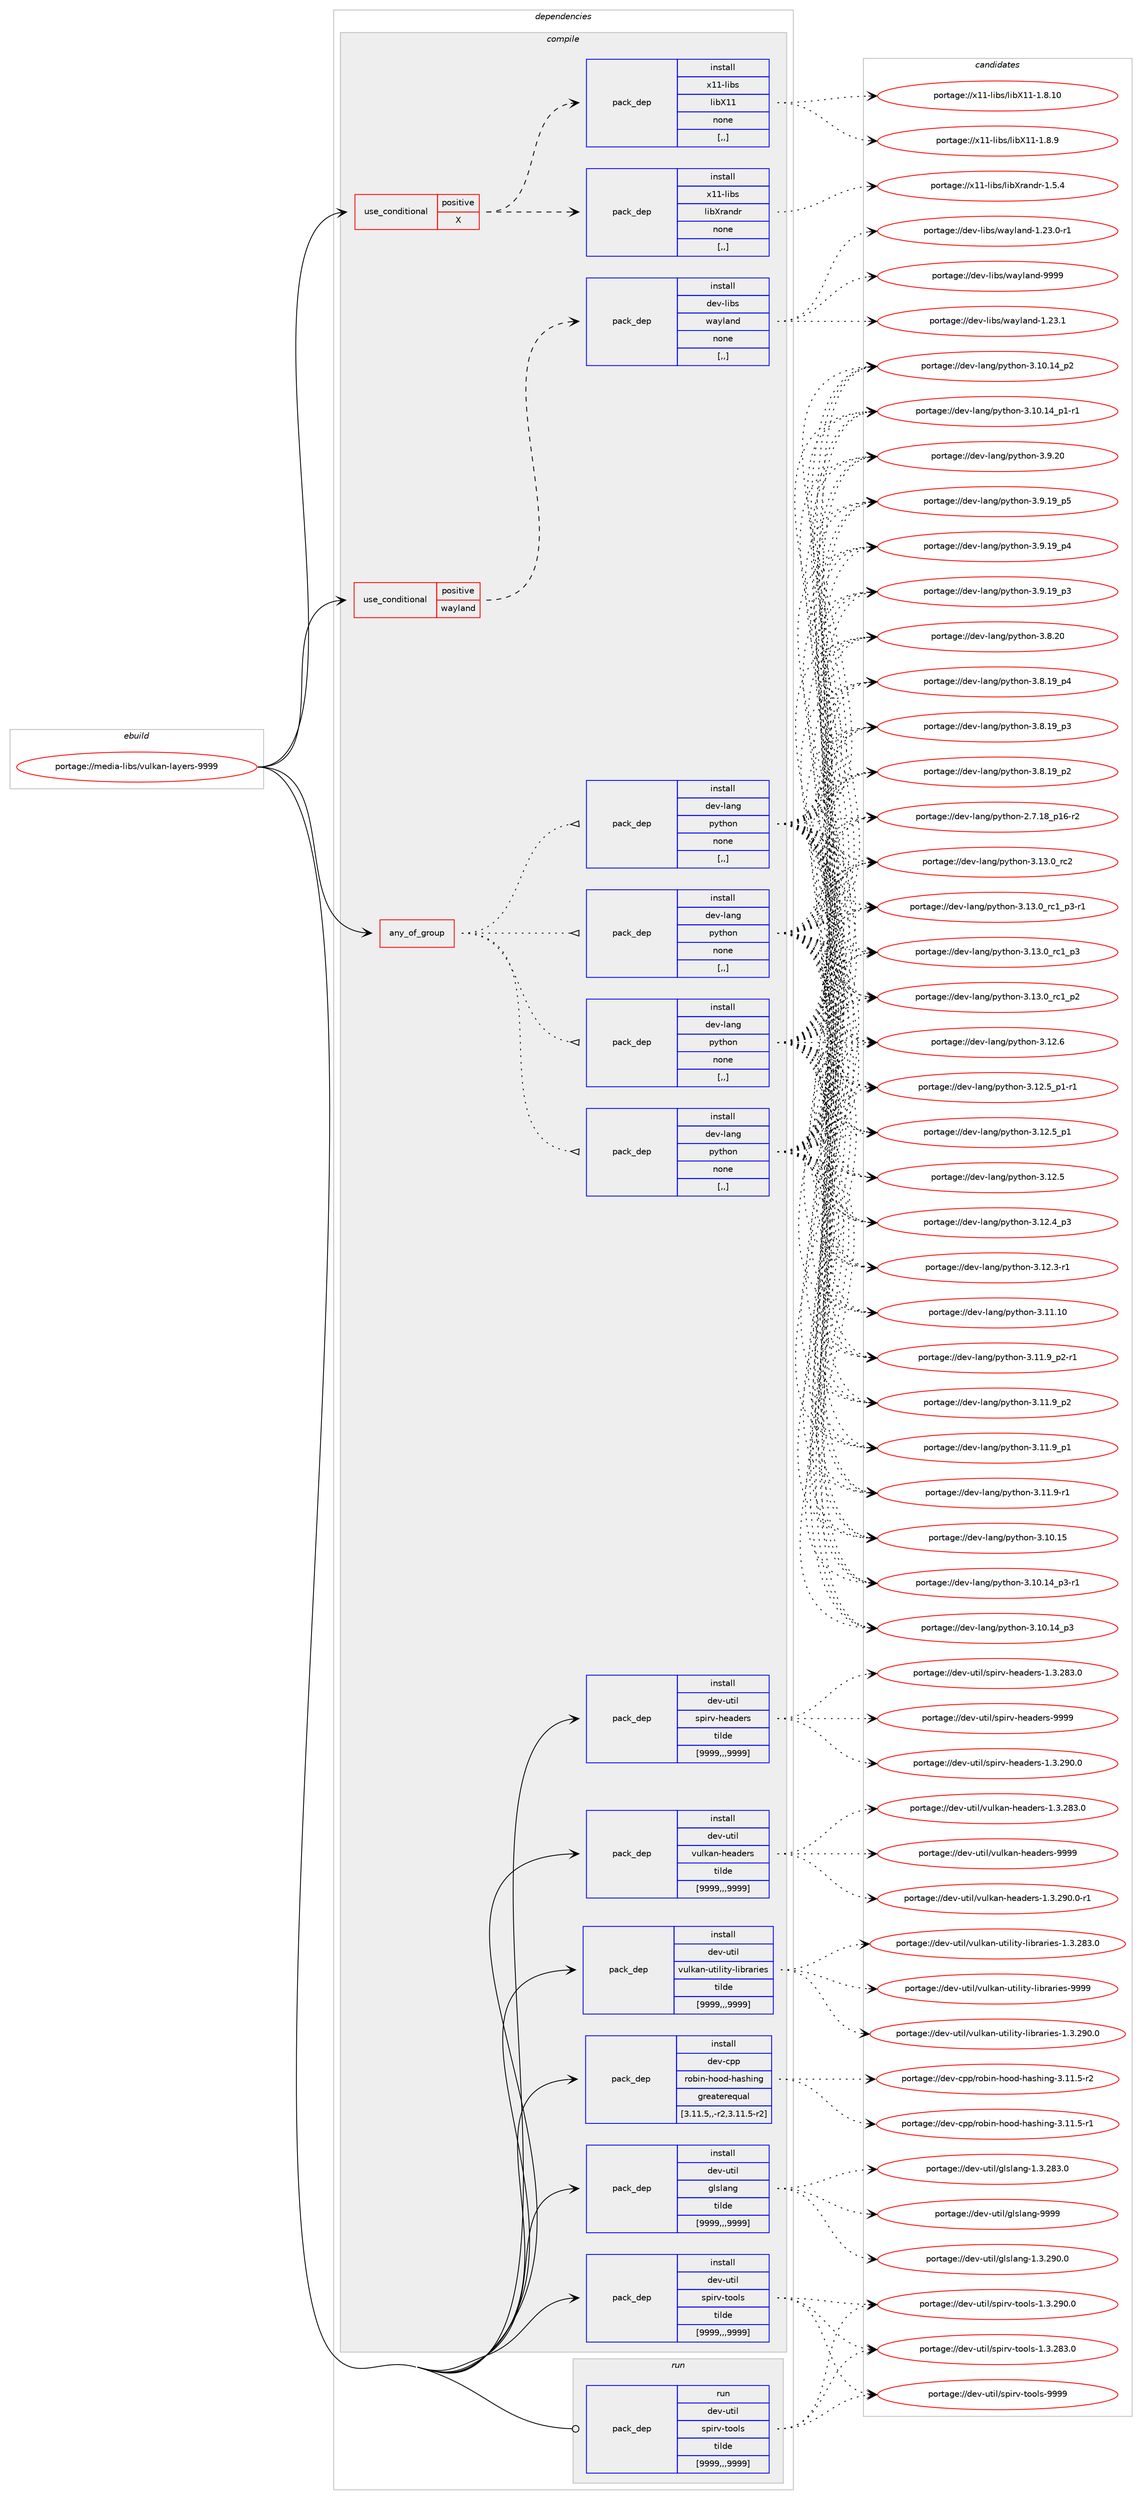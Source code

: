 digraph prolog {

# *************
# Graph options
# *************

newrank=true;
concentrate=true;
compound=true;
graph [rankdir=LR,fontname=Helvetica,fontsize=10,ranksep=1.5];#, ranksep=2.5, nodesep=0.2];
edge  [arrowhead=vee];
node  [fontname=Helvetica,fontsize=10];

# **********
# The ebuild
# **********

subgraph cluster_leftcol {
color=gray;
label=<<i>ebuild</i>>;
id [label="portage://media-libs/vulkan-layers-9999", color=red, width=4, href="../media-libs/vulkan-layers-9999.svg"];
}

# ****************
# The dependencies
# ****************

subgraph cluster_midcol {
color=gray;
label=<<i>dependencies</i>>;
subgraph cluster_compile {
fillcolor="#eeeeee";
style=filled;
label=<<i>compile</i>>;
subgraph any5756 {
dependency817124 [label=<<TABLE BORDER="0" CELLBORDER="1" CELLSPACING="0" CELLPADDING="4"><TR><TD CELLPADDING="10">any_of_group</TD></TR></TABLE>>, shape=none, color=red];subgraph pack599444 {
dependency817125 [label=<<TABLE BORDER="0" CELLBORDER="1" CELLSPACING="0" CELLPADDING="4" WIDTH="220"><TR><TD ROWSPAN="6" CELLPADDING="30">pack_dep</TD></TR><TR><TD WIDTH="110">install</TD></TR><TR><TD>dev-lang</TD></TR><TR><TD>python</TD></TR><TR><TD>none</TD></TR><TR><TD>[,,]</TD></TR></TABLE>>, shape=none, color=blue];
}
dependency817124:e -> dependency817125:w [weight=20,style="dotted",arrowhead="oinv"];
subgraph pack599445 {
dependency817126 [label=<<TABLE BORDER="0" CELLBORDER="1" CELLSPACING="0" CELLPADDING="4" WIDTH="220"><TR><TD ROWSPAN="6" CELLPADDING="30">pack_dep</TD></TR><TR><TD WIDTH="110">install</TD></TR><TR><TD>dev-lang</TD></TR><TR><TD>python</TD></TR><TR><TD>none</TD></TR><TR><TD>[,,]</TD></TR></TABLE>>, shape=none, color=blue];
}
dependency817124:e -> dependency817126:w [weight=20,style="dotted",arrowhead="oinv"];
subgraph pack599446 {
dependency817127 [label=<<TABLE BORDER="0" CELLBORDER="1" CELLSPACING="0" CELLPADDING="4" WIDTH="220"><TR><TD ROWSPAN="6" CELLPADDING="30">pack_dep</TD></TR><TR><TD WIDTH="110">install</TD></TR><TR><TD>dev-lang</TD></TR><TR><TD>python</TD></TR><TR><TD>none</TD></TR><TR><TD>[,,]</TD></TR></TABLE>>, shape=none, color=blue];
}
dependency817124:e -> dependency817127:w [weight=20,style="dotted",arrowhead="oinv"];
subgraph pack599447 {
dependency817128 [label=<<TABLE BORDER="0" CELLBORDER="1" CELLSPACING="0" CELLPADDING="4" WIDTH="220"><TR><TD ROWSPAN="6" CELLPADDING="30">pack_dep</TD></TR><TR><TD WIDTH="110">install</TD></TR><TR><TD>dev-lang</TD></TR><TR><TD>python</TD></TR><TR><TD>none</TD></TR><TR><TD>[,,]</TD></TR></TABLE>>, shape=none, color=blue];
}
dependency817124:e -> dependency817128:w [weight=20,style="dotted",arrowhead="oinv"];
}
id:e -> dependency817124:w [weight=20,style="solid",arrowhead="vee"];
subgraph cond211530 {
dependency817129 [label=<<TABLE BORDER="0" CELLBORDER="1" CELLSPACING="0" CELLPADDING="4"><TR><TD ROWSPAN="3" CELLPADDING="10">use_conditional</TD></TR><TR><TD>positive</TD></TR><TR><TD>X</TD></TR></TABLE>>, shape=none, color=red];
subgraph pack599448 {
dependency817130 [label=<<TABLE BORDER="0" CELLBORDER="1" CELLSPACING="0" CELLPADDING="4" WIDTH="220"><TR><TD ROWSPAN="6" CELLPADDING="30">pack_dep</TD></TR><TR><TD WIDTH="110">install</TD></TR><TR><TD>x11-libs</TD></TR><TR><TD>libX11</TD></TR><TR><TD>none</TD></TR><TR><TD>[,,]</TD></TR></TABLE>>, shape=none, color=blue];
}
dependency817129:e -> dependency817130:w [weight=20,style="dashed",arrowhead="vee"];
subgraph pack599449 {
dependency817131 [label=<<TABLE BORDER="0" CELLBORDER="1" CELLSPACING="0" CELLPADDING="4" WIDTH="220"><TR><TD ROWSPAN="6" CELLPADDING="30">pack_dep</TD></TR><TR><TD WIDTH="110">install</TD></TR><TR><TD>x11-libs</TD></TR><TR><TD>libXrandr</TD></TR><TR><TD>none</TD></TR><TR><TD>[,,]</TD></TR></TABLE>>, shape=none, color=blue];
}
dependency817129:e -> dependency817131:w [weight=20,style="dashed",arrowhead="vee"];
}
id:e -> dependency817129:w [weight=20,style="solid",arrowhead="vee"];
subgraph cond211531 {
dependency817132 [label=<<TABLE BORDER="0" CELLBORDER="1" CELLSPACING="0" CELLPADDING="4"><TR><TD ROWSPAN="3" CELLPADDING="10">use_conditional</TD></TR><TR><TD>positive</TD></TR><TR><TD>wayland</TD></TR></TABLE>>, shape=none, color=red];
subgraph pack599450 {
dependency817133 [label=<<TABLE BORDER="0" CELLBORDER="1" CELLSPACING="0" CELLPADDING="4" WIDTH="220"><TR><TD ROWSPAN="6" CELLPADDING="30">pack_dep</TD></TR><TR><TD WIDTH="110">install</TD></TR><TR><TD>dev-libs</TD></TR><TR><TD>wayland</TD></TR><TR><TD>none</TD></TR><TR><TD>[,,]</TD></TR></TABLE>>, shape=none, color=blue];
}
dependency817132:e -> dependency817133:w [weight=20,style="dashed",arrowhead="vee"];
}
id:e -> dependency817132:w [weight=20,style="solid",arrowhead="vee"];
subgraph pack599451 {
dependency817134 [label=<<TABLE BORDER="0" CELLBORDER="1" CELLSPACING="0" CELLPADDING="4" WIDTH="220"><TR><TD ROWSPAN="6" CELLPADDING="30">pack_dep</TD></TR><TR><TD WIDTH="110">install</TD></TR><TR><TD>dev-cpp</TD></TR><TR><TD>robin-hood-hashing</TD></TR><TR><TD>greaterequal</TD></TR><TR><TD>[3.11.5,,-r2,3.11.5-r2]</TD></TR></TABLE>>, shape=none, color=blue];
}
id:e -> dependency817134:w [weight=20,style="solid",arrowhead="vee"];
subgraph pack599452 {
dependency817135 [label=<<TABLE BORDER="0" CELLBORDER="1" CELLSPACING="0" CELLPADDING="4" WIDTH="220"><TR><TD ROWSPAN="6" CELLPADDING="30">pack_dep</TD></TR><TR><TD WIDTH="110">install</TD></TR><TR><TD>dev-util</TD></TR><TR><TD>glslang</TD></TR><TR><TD>tilde</TD></TR><TR><TD>[9999,,,9999]</TD></TR></TABLE>>, shape=none, color=blue];
}
id:e -> dependency817135:w [weight=20,style="solid",arrowhead="vee"];
subgraph pack599453 {
dependency817136 [label=<<TABLE BORDER="0" CELLBORDER="1" CELLSPACING="0" CELLPADDING="4" WIDTH="220"><TR><TD ROWSPAN="6" CELLPADDING="30">pack_dep</TD></TR><TR><TD WIDTH="110">install</TD></TR><TR><TD>dev-util</TD></TR><TR><TD>spirv-headers</TD></TR><TR><TD>tilde</TD></TR><TR><TD>[9999,,,9999]</TD></TR></TABLE>>, shape=none, color=blue];
}
id:e -> dependency817136:w [weight=20,style="solid",arrowhead="vee"];
subgraph pack599454 {
dependency817137 [label=<<TABLE BORDER="0" CELLBORDER="1" CELLSPACING="0" CELLPADDING="4" WIDTH="220"><TR><TD ROWSPAN="6" CELLPADDING="30">pack_dep</TD></TR><TR><TD WIDTH="110">install</TD></TR><TR><TD>dev-util</TD></TR><TR><TD>spirv-tools</TD></TR><TR><TD>tilde</TD></TR><TR><TD>[9999,,,9999]</TD></TR></TABLE>>, shape=none, color=blue];
}
id:e -> dependency817137:w [weight=20,style="solid",arrowhead="vee"];
subgraph pack599455 {
dependency817138 [label=<<TABLE BORDER="0" CELLBORDER="1" CELLSPACING="0" CELLPADDING="4" WIDTH="220"><TR><TD ROWSPAN="6" CELLPADDING="30">pack_dep</TD></TR><TR><TD WIDTH="110">install</TD></TR><TR><TD>dev-util</TD></TR><TR><TD>vulkan-headers</TD></TR><TR><TD>tilde</TD></TR><TR><TD>[9999,,,9999]</TD></TR></TABLE>>, shape=none, color=blue];
}
id:e -> dependency817138:w [weight=20,style="solid",arrowhead="vee"];
subgraph pack599456 {
dependency817139 [label=<<TABLE BORDER="0" CELLBORDER="1" CELLSPACING="0" CELLPADDING="4" WIDTH="220"><TR><TD ROWSPAN="6" CELLPADDING="30">pack_dep</TD></TR><TR><TD WIDTH="110">install</TD></TR><TR><TD>dev-util</TD></TR><TR><TD>vulkan-utility-libraries</TD></TR><TR><TD>tilde</TD></TR><TR><TD>[9999,,,9999]</TD></TR></TABLE>>, shape=none, color=blue];
}
id:e -> dependency817139:w [weight=20,style="solid",arrowhead="vee"];
}
subgraph cluster_compileandrun {
fillcolor="#eeeeee";
style=filled;
label=<<i>compile and run</i>>;
}
subgraph cluster_run {
fillcolor="#eeeeee";
style=filled;
label=<<i>run</i>>;
subgraph pack599457 {
dependency817140 [label=<<TABLE BORDER="0" CELLBORDER="1" CELLSPACING="0" CELLPADDING="4" WIDTH="220"><TR><TD ROWSPAN="6" CELLPADDING="30">pack_dep</TD></TR><TR><TD WIDTH="110">run</TD></TR><TR><TD>dev-util</TD></TR><TR><TD>spirv-tools</TD></TR><TR><TD>tilde</TD></TR><TR><TD>[9999,,,9999]</TD></TR></TABLE>>, shape=none, color=blue];
}
id:e -> dependency817140:w [weight=20,style="solid",arrowhead="odot"];
}
}

# **************
# The candidates
# **************

subgraph cluster_choices {
rank=same;
color=gray;
label=<<i>candidates</i>>;

subgraph choice599444 {
color=black;
nodesep=1;
choice10010111845108971101034711212111610411111045514649514648951149950 [label="portage://dev-lang/python-3.13.0_rc2", color=red, width=4,href="../dev-lang/python-3.13.0_rc2.svg"];
choice1001011184510897110103471121211161041111104551464951464895114994995112514511449 [label="portage://dev-lang/python-3.13.0_rc1_p3-r1", color=red, width=4,href="../dev-lang/python-3.13.0_rc1_p3-r1.svg"];
choice100101118451089711010347112121116104111110455146495146489511499499511251 [label="portage://dev-lang/python-3.13.0_rc1_p3", color=red, width=4,href="../dev-lang/python-3.13.0_rc1_p3.svg"];
choice100101118451089711010347112121116104111110455146495146489511499499511250 [label="portage://dev-lang/python-3.13.0_rc1_p2", color=red, width=4,href="../dev-lang/python-3.13.0_rc1_p2.svg"];
choice10010111845108971101034711212111610411111045514649504654 [label="portage://dev-lang/python-3.12.6", color=red, width=4,href="../dev-lang/python-3.12.6.svg"];
choice1001011184510897110103471121211161041111104551464950465395112494511449 [label="portage://dev-lang/python-3.12.5_p1-r1", color=red, width=4,href="../dev-lang/python-3.12.5_p1-r1.svg"];
choice100101118451089711010347112121116104111110455146495046539511249 [label="portage://dev-lang/python-3.12.5_p1", color=red, width=4,href="../dev-lang/python-3.12.5_p1.svg"];
choice10010111845108971101034711212111610411111045514649504653 [label="portage://dev-lang/python-3.12.5", color=red, width=4,href="../dev-lang/python-3.12.5.svg"];
choice100101118451089711010347112121116104111110455146495046529511251 [label="portage://dev-lang/python-3.12.4_p3", color=red, width=4,href="../dev-lang/python-3.12.4_p3.svg"];
choice100101118451089711010347112121116104111110455146495046514511449 [label="portage://dev-lang/python-3.12.3-r1", color=red, width=4,href="../dev-lang/python-3.12.3-r1.svg"];
choice1001011184510897110103471121211161041111104551464949464948 [label="portage://dev-lang/python-3.11.10", color=red, width=4,href="../dev-lang/python-3.11.10.svg"];
choice1001011184510897110103471121211161041111104551464949465795112504511449 [label="portage://dev-lang/python-3.11.9_p2-r1", color=red, width=4,href="../dev-lang/python-3.11.9_p2-r1.svg"];
choice100101118451089711010347112121116104111110455146494946579511250 [label="portage://dev-lang/python-3.11.9_p2", color=red, width=4,href="../dev-lang/python-3.11.9_p2.svg"];
choice100101118451089711010347112121116104111110455146494946579511249 [label="portage://dev-lang/python-3.11.9_p1", color=red, width=4,href="../dev-lang/python-3.11.9_p1.svg"];
choice100101118451089711010347112121116104111110455146494946574511449 [label="portage://dev-lang/python-3.11.9-r1", color=red, width=4,href="../dev-lang/python-3.11.9-r1.svg"];
choice1001011184510897110103471121211161041111104551464948464953 [label="portage://dev-lang/python-3.10.15", color=red, width=4,href="../dev-lang/python-3.10.15.svg"];
choice100101118451089711010347112121116104111110455146494846495295112514511449 [label="portage://dev-lang/python-3.10.14_p3-r1", color=red, width=4,href="../dev-lang/python-3.10.14_p3-r1.svg"];
choice10010111845108971101034711212111610411111045514649484649529511251 [label="portage://dev-lang/python-3.10.14_p3", color=red, width=4,href="../dev-lang/python-3.10.14_p3.svg"];
choice10010111845108971101034711212111610411111045514649484649529511250 [label="portage://dev-lang/python-3.10.14_p2", color=red, width=4,href="../dev-lang/python-3.10.14_p2.svg"];
choice100101118451089711010347112121116104111110455146494846495295112494511449 [label="portage://dev-lang/python-3.10.14_p1-r1", color=red, width=4,href="../dev-lang/python-3.10.14_p1-r1.svg"];
choice10010111845108971101034711212111610411111045514657465048 [label="portage://dev-lang/python-3.9.20", color=red, width=4,href="../dev-lang/python-3.9.20.svg"];
choice100101118451089711010347112121116104111110455146574649579511253 [label="portage://dev-lang/python-3.9.19_p5", color=red, width=4,href="../dev-lang/python-3.9.19_p5.svg"];
choice100101118451089711010347112121116104111110455146574649579511252 [label="portage://dev-lang/python-3.9.19_p4", color=red, width=4,href="../dev-lang/python-3.9.19_p4.svg"];
choice100101118451089711010347112121116104111110455146574649579511251 [label="portage://dev-lang/python-3.9.19_p3", color=red, width=4,href="../dev-lang/python-3.9.19_p3.svg"];
choice10010111845108971101034711212111610411111045514656465048 [label="portage://dev-lang/python-3.8.20", color=red, width=4,href="../dev-lang/python-3.8.20.svg"];
choice100101118451089711010347112121116104111110455146564649579511252 [label="portage://dev-lang/python-3.8.19_p4", color=red, width=4,href="../dev-lang/python-3.8.19_p4.svg"];
choice100101118451089711010347112121116104111110455146564649579511251 [label="portage://dev-lang/python-3.8.19_p3", color=red, width=4,href="../dev-lang/python-3.8.19_p3.svg"];
choice100101118451089711010347112121116104111110455146564649579511250 [label="portage://dev-lang/python-3.8.19_p2", color=red, width=4,href="../dev-lang/python-3.8.19_p2.svg"];
choice100101118451089711010347112121116104111110455046554649569511249544511450 [label="portage://dev-lang/python-2.7.18_p16-r2", color=red, width=4,href="../dev-lang/python-2.7.18_p16-r2.svg"];
dependency817125:e -> choice10010111845108971101034711212111610411111045514649514648951149950:w [style=dotted,weight="100"];
dependency817125:e -> choice1001011184510897110103471121211161041111104551464951464895114994995112514511449:w [style=dotted,weight="100"];
dependency817125:e -> choice100101118451089711010347112121116104111110455146495146489511499499511251:w [style=dotted,weight="100"];
dependency817125:e -> choice100101118451089711010347112121116104111110455146495146489511499499511250:w [style=dotted,weight="100"];
dependency817125:e -> choice10010111845108971101034711212111610411111045514649504654:w [style=dotted,weight="100"];
dependency817125:e -> choice1001011184510897110103471121211161041111104551464950465395112494511449:w [style=dotted,weight="100"];
dependency817125:e -> choice100101118451089711010347112121116104111110455146495046539511249:w [style=dotted,weight="100"];
dependency817125:e -> choice10010111845108971101034711212111610411111045514649504653:w [style=dotted,weight="100"];
dependency817125:e -> choice100101118451089711010347112121116104111110455146495046529511251:w [style=dotted,weight="100"];
dependency817125:e -> choice100101118451089711010347112121116104111110455146495046514511449:w [style=dotted,weight="100"];
dependency817125:e -> choice1001011184510897110103471121211161041111104551464949464948:w [style=dotted,weight="100"];
dependency817125:e -> choice1001011184510897110103471121211161041111104551464949465795112504511449:w [style=dotted,weight="100"];
dependency817125:e -> choice100101118451089711010347112121116104111110455146494946579511250:w [style=dotted,weight="100"];
dependency817125:e -> choice100101118451089711010347112121116104111110455146494946579511249:w [style=dotted,weight="100"];
dependency817125:e -> choice100101118451089711010347112121116104111110455146494946574511449:w [style=dotted,weight="100"];
dependency817125:e -> choice1001011184510897110103471121211161041111104551464948464953:w [style=dotted,weight="100"];
dependency817125:e -> choice100101118451089711010347112121116104111110455146494846495295112514511449:w [style=dotted,weight="100"];
dependency817125:e -> choice10010111845108971101034711212111610411111045514649484649529511251:w [style=dotted,weight="100"];
dependency817125:e -> choice10010111845108971101034711212111610411111045514649484649529511250:w [style=dotted,weight="100"];
dependency817125:e -> choice100101118451089711010347112121116104111110455146494846495295112494511449:w [style=dotted,weight="100"];
dependency817125:e -> choice10010111845108971101034711212111610411111045514657465048:w [style=dotted,weight="100"];
dependency817125:e -> choice100101118451089711010347112121116104111110455146574649579511253:w [style=dotted,weight="100"];
dependency817125:e -> choice100101118451089711010347112121116104111110455146574649579511252:w [style=dotted,weight="100"];
dependency817125:e -> choice100101118451089711010347112121116104111110455146574649579511251:w [style=dotted,weight="100"];
dependency817125:e -> choice10010111845108971101034711212111610411111045514656465048:w [style=dotted,weight="100"];
dependency817125:e -> choice100101118451089711010347112121116104111110455146564649579511252:w [style=dotted,weight="100"];
dependency817125:e -> choice100101118451089711010347112121116104111110455146564649579511251:w [style=dotted,weight="100"];
dependency817125:e -> choice100101118451089711010347112121116104111110455146564649579511250:w [style=dotted,weight="100"];
dependency817125:e -> choice100101118451089711010347112121116104111110455046554649569511249544511450:w [style=dotted,weight="100"];
}
subgraph choice599445 {
color=black;
nodesep=1;
choice10010111845108971101034711212111610411111045514649514648951149950 [label="portage://dev-lang/python-3.13.0_rc2", color=red, width=4,href="../dev-lang/python-3.13.0_rc2.svg"];
choice1001011184510897110103471121211161041111104551464951464895114994995112514511449 [label="portage://dev-lang/python-3.13.0_rc1_p3-r1", color=red, width=4,href="../dev-lang/python-3.13.0_rc1_p3-r1.svg"];
choice100101118451089711010347112121116104111110455146495146489511499499511251 [label="portage://dev-lang/python-3.13.0_rc1_p3", color=red, width=4,href="../dev-lang/python-3.13.0_rc1_p3.svg"];
choice100101118451089711010347112121116104111110455146495146489511499499511250 [label="portage://dev-lang/python-3.13.0_rc1_p2", color=red, width=4,href="../dev-lang/python-3.13.0_rc1_p2.svg"];
choice10010111845108971101034711212111610411111045514649504654 [label="portage://dev-lang/python-3.12.6", color=red, width=4,href="../dev-lang/python-3.12.6.svg"];
choice1001011184510897110103471121211161041111104551464950465395112494511449 [label="portage://dev-lang/python-3.12.5_p1-r1", color=red, width=4,href="../dev-lang/python-3.12.5_p1-r1.svg"];
choice100101118451089711010347112121116104111110455146495046539511249 [label="portage://dev-lang/python-3.12.5_p1", color=red, width=4,href="../dev-lang/python-3.12.5_p1.svg"];
choice10010111845108971101034711212111610411111045514649504653 [label="portage://dev-lang/python-3.12.5", color=red, width=4,href="../dev-lang/python-3.12.5.svg"];
choice100101118451089711010347112121116104111110455146495046529511251 [label="portage://dev-lang/python-3.12.4_p3", color=red, width=4,href="../dev-lang/python-3.12.4_p3.svg"];
choice100101118451089711010347112121116104111110455146495046514511449 [label="portage://dev-lang/python-3.12.3-r1", color=red, width=4,href="../dev-lang/python-3.12.3-r1.svg"];
choice1001011184510897110103471121211161041111104551464949464948 [label="portage://dev-lang/python-3.11.10", color=red, width=4,href="../dev-lang/python-3.11.10.svg"];
choice1001011184510897110103471121211161041111104551464949465795112504511449 [label="portage://dev-lang/python-3.11.9_p2-r1", color=red, width=4,href="../dev-lang/python-3.11.9_p2-r1.svg"];
choice100101118451089711010347112121116104111110455146494946579511250 [label="portage://dev-lang/python-3.11.9_p2", color=red, width=4,href="../dev-lang/python-3.11.9_p2.svg"];
choice100101118451089711010347112121116104111110455146494946579511249 [label="portage://dev-lang/python-3.11.9_p1", color=red, width=4,href="../dev-lang/python-3.11.9_p1.svg"];
choice100101118451089711010347112121116104111110455146494946574511449 [label="portage://dev-lang/python-3.11.9-r1", color=red, width=4,href="../dev-lang/python-3.11.9-r1.svg"];
choice1001011184510897110103471121211161041111104551464948464953 [label="portage://dev-lang/python-3.10.15", color=red, width=4,href="../dev-lang/python-3.10.15.svg"];
choice100101118451089711010347112121116104111110455146494846495295112514511449 [label="portage://dev-lang/python-3.10.14_p3-r1", color=red, width=4,href="../dev-lang/python-3.10.14_p3-r1.svg"];
choice10010111845108971101034711212111610411111045514649484649529511251 [label="portage://dev-lang/python-3.10.14_p3", color=red, width=4,href="../dev-lang/python-3.10.14_p3.svg"];
choice10010111845108971101034711212111610411111045514649484649529511250 [label="portage://dev-lang/python-3.10.14_p2", color=red, width=4,href="../dev-lang/python-3.10.14_p2.svg"];
choice100101118451089711010347112121116104111110455146494846495295112494511449 [label="portage://dev-lang/python-3.10.14_p1-r1", color=red, width=4,href="../dev-lang/python-3.10.14_p1-r1.svg"];
choice10010111845108971101034711212111610411111045514657465048 [label="portage://dev-lang/python-3.9.20", color=red, width=4,href="../dev-lang/python-3.9.20.svg"];
choice100101118451089711010347112121116104111110455146574649579511253 [label="portage://dev-lang/python-3.9.19_p5", color=red, width=4,href="../dev-lang/python-3.9.19_p5.svg"];
choice100101118451089711010347112121116104111110455146574649579511252 [label="portage://dev-lang/python-3.9.19_p4", color=red, width=4,href="../dev-lang/python-3.9.19_p4.svg"];
choice100101118451089711010347112121116104111110455146574649579511251 [label="portage://dev-lang/python-3.9.19_p3", color=red, width=4,href="../dev-lang/python-3.9.19_p3.svg"];
choice10010111845108971101034711212111610411111045514656465048 [label="portage://dev-lang/python-3.8.20", color=red, width=4,href="../dev-lang/python-3.8.20.svg"];
choice100101118451089711010347112121116104111110455146564649579511252 [label="portage://dev-lang/python-3.8.19_p4", color=red, width=4,href="../dev-lang/python-3.8.19_p4.svg"];
choice100101118451089711010347112121116104111110455146564649579511251 [label="portage://dev-lang/python-3.8.19_p3", color=red, width=4,href="../dev-lang/python-3.8.19_p3.svg"];
choice100101118451089711010347112121116104111110455146564649579511250 [label="portage://dev-lang/python-3.8.19_p2", color=red, width=4,href="../dev-lang/python-3.8.19_p2.svg"];
choice100101118451089711010347112121116104111110455046554649569511249544511450 [label="portage://dev-lang/python-2.7.18_p16-r2", color=red, width=4,href="../dev-lang/python-2.7.18_p16-r2.svg"];
dependency817126:e -> choice10010111845108971101034711212111610411111045514649514648951149950:w [style=dotted,weight="100"];
dependency817126:e -> choice1001011184510897110103471121211161041111104551464951464895114994995112514511449:w [style=dotted,weight="100"];
dependency817126:e -> choice100101118451089711010347112121116104111110455146495146489511499499511251:w [style=dotted,weight="100"];
dependency817126:e -> choice100101118451089711010347112121116104111110455146495146489511499499511250:w [style=dotted,weight="100"];
dependency817126:e -> choice10010111845108971101034711212111610411111045514649504654:w [style=dotted,weight="100"];
dependency817126:e -> choice1001011184510897110103471121211161041111104551464950465395112494511449:w [style=dotted,weight="100"];
dependency817126:e -> choice100101118451089711010347112121116104111110455146495046539511249:w [style=dotted,weight="100"];
dependency817126:e -> choice10010111845108971101034711212111610411111045514649504653:w [style=dotted,weight="100"];
dependency817126:e -> choice100101118451089711010347112121116104111110455146495046529511251:w [style=dotted,weight="100"];
dependency817126:e -> choice100101118451089711010347112121116104111110455146495046514511449:w [style=dotted,weight="100"];
dependency817126:e -> choice1001011184510897110103471121211161041111104551464949464948:w [style=dotted,weight="100"];
dependency817126:e -> choice1001011184510897110103471121211161041111104551464949465795112504511449:w [style=dotted,weight="100"];
dependency817126:e -> choice100101118451089711010347112121116104111110455146494946579511250:w [style=dotted,weight="100"];
dependency817126:e -> choice100101118451089711010347112121116104111110455146494946579511249:w [style=dotted,weight="100"];
dependency817126:e -> choice100101118451089711010347112121116104111110455146494946574511449:w [style=dotted,weight="100"];
dependency817126:e -> choice1001011184510897110103471121211161041111104551464948464953:w [style=dotted,weight="100"];
dependency817126:e -> choice100101118451089711010347112121116104111110455146494846495295112514511449:w [style=dotted,weight="100"];
dependency817126:e -> choice10010111845108971101034711212111610411111045514649484649529511251:w [style=dotted,weight="100"];
dependency817126:e -> choice10010111845108971101034711212111610411111045514649484649529511250:w [style=dotted,weight="100"];
dependency817126:e -> choice100101118451089711010347112121116104111110455146494846495295112494511449:w [style=dotted,weight="100"];
dependency817126:e -> choice10010111845108971101034711212111610411111045514657465048:w [style=dotted,weight="100"];
dependency817126:e -> choice100101118451089711010347112121116104111110455146574649579511253:w [style=dotted,weight="100"];
dependency817126:e -> choice100101118451089711010347112121116104111110455146574649579511252:w [style=dotted,weight="100"];
dependency817126:e -> choice100101118451089711010347112121116104111110455146574649579511251:w [style=dotted,weight="100"];
dependency817126:e -> choice10010111845108971101034711212111610411111045514656465048:w [style=dotted,weight="100"];
dependency817126:e -> choice100101118451089711010347112121116104111110455146564649579511252:w [style=dotted,weight="100"];
dependency817126:e -> choice100101118451089711010347112121116104111110455146564649579511251:w [style=dotted,weight="100"];
dependency817126:e -> choice100101118451089711010347112121116104111110455146564649579511250:w [style=dotted,weight="100"];
dependency817126:e -> choice100101118451089711010347112121116104111110455046554649569511249544511450:w [style=dotted,weight="100"];
}
subgraph choice599446 {
color=black;
nodesep=1;
choice10010111845108971101034711212111610411111045514649514648951149950 [label="portage://dev-lang/python-3.13.0_rc2", color=red, width=4,href="../dev-lang/python-3.13.0_rc2.svg"];
choice1001011184510897110103471121211161041111104551464951464895114994995112514511449 [label="portage://dev-lang/python-3.13.0_rc1_p3-r1", color=red, width=4,href="../dev-lang/python-3.13.0_rc1_p3-r1.svg"];
choice100101118451089711010347112121116104111110455146495146489511499499511251 [label="portage://dev-lang/python-3.13.0_rc1_p3", color=red, width=4,href="../dev-lang/python-3.13.0_rc1_p3.svg"];
choice100101118451089711010347112121116104111110455146495146489511499499511250 [label="portage://dev-lang/python-3.13.0_rc1_p2", color=red, width=4,href="../dev-lang/python-3.13.0_rc1_p2.svg"];
choice10010111845108971101034711212111610411111045514649504654 [label="portage://dev-lang/python-3.12.6", color=red, width=4,href="../dev-lang/python-3.12.6.svg"];
choice1001011184510897110103471121211161041111104551464950465395112494511449 [label="portage://dev-lang/python-3.12.5_p1-r1", color=red, width=4,href="../dev-lang/python-3.12.5_p1-r1.svg"];
choice100101118451089711010347112121116104111110455146495046539511249 [label="portage://dev-lang/python-3.12.5_p1", color=red, width=4,href="../dev-lang/python-3.12.5_p1.svg"];
choice10010111845108971101034711212111610411111045514649504653 [label="portage://dev-lang/python-3.12.5", color=red, width=4,href="../dev-lang/python-3.12.5.svg"];
choice100101118451089711010347112121116104111110455146495046529511251 [label="portage://dev-lang/python-3.12.4_p3", color=red, width=4,href="../dev-lang/python-3.12.4_p3.svg"];
choice100101118451089711010347112121116104111110455146495046514511449 [label="portage://dev-lang/python-3.12.3-r1", color=red, width=4,href="../dev-lang/python-3.12.3-r1.svg"];
choice1001011184510897110103471121211161041111104551464949464948 [label="portage://dev-lang/python-3.11.10", color=red, width=4,href="../dev-lang/python-3.11.10.svg"];
choice1001011184510897110103471121211161041111104551464949465795112504511449 [label="portage://dev-lang/python-3.11.9_p2-r1", color=red, width=4,href="../dev-lang/python-3.11.9_p2-r1.svg"];
choice100101118451089711010347112121116104111110455146494946579511250 [label="portage://dev-lang/python-3.11.9_p2", color=red, width=4,href="../dev-lang/python-3.11.9_p2.svg"];
choice100101118451089711010347112121116104111110455146494946579511249 [label="portage://dev-lang/python-3.11.9_p1", color=red, width=4,href="../dev-lang/python-3.11.9_p1.svg"];
choice100101118451089711010347112121116104111110455146494946574511449 [label="portage://dev-lang/python-3.11.9-r1", color=red, width=4,href="../dev-lang/python-3.11.9-r1.svg"];
choice1001011184510897110103471121211161041111104551464948464953 [label="portage://dev-lang/python-3.10.15", color=red, width=4,href="../dev-lang/python-3.10.15.svg"];
choice100101118451089711010347112121116104111110455146494846495295112514511449 [label="portage://dev-lang/python-3.10.14_p3-r1", color=red, width=4,href="../dev-lang/python-3.10.14_p3-r1.svg"];
choice10010111845108971101034711212111610411111045514649484649529511251 [label="portage://dev-lang/python-3.10.14_p3", color=red, width=4,href="../dev-lang/python-3.10.14_p3.svg"];
choice10010111845108971101034711212111610411111045514649484649529511250 [label="portage://dev-lang/python-3.10.14_p2", color=red, width=4,href="../dev-lang/python-3.10.14_p2.svg"];
choice100101118451089711010347112121116104111110455146494846495295112494511449 [label="portage://dev-lang/python-3.10.14_p1-r1", color=red, width=4,href="../dev-lang/python-3.10.14_p1-r1.svg"];
choice10010111845108971101034711212111610411111045514657465048 [label="portage://dev-lang/python-3.9.20", color=red, width=4,href="../dev-lang/python-3.9.20.svg"];
choice100101118451089711010347112121116104111110455146574649579511253 [label="portage://dev-lang/python-3.9.19_p5", color=red, width=4,href="../dev-lang/python-3.9.19_p5.svg"];
choice100101118451089711010347112121116104111110455146574649579511252 [label="portage://dev-lang/python-3.9.19_p4", color=red, width=4,href="../dev-lang/python-3.9.19_p4.svg"];
choice100101118451089711010347112121116104111110455146574649579511251 [label="portage://dev-lang/python-3.9.19_p3", color=red, width=4,href="../dev-lang/python-3.9.19_p3.svg"];
choice10010111845108971101034711212111610411111045514656465048 [label="portage://dev-lang/python-3.8.20", color=red, width=4,href="../dev-lang/python-3.8.20.svg"];
choice100101118451089711010347112121116104111110455146564649579511252 [label="portage://dev-lang/python-3.8.19_p4", color=red, width=4,href="../dev-lang/python-3.8.19_p4.svg"];
choice100101118451089711010347112121116104111110455146564649579511251 [label="portage://dev-lang/python-3.8.19_p3", color=red, width=4,href="../dev-lang/python-3.8.19_p3.svg"];
choice100101118451089711010347112121116104111110455146564649579511250 [label="portage://dev-lang/python-3.8.19_p2", color=red, width=4,href="../dev-lang/python-3.8.19_p2.svg"];
choice100101118451089711010347112121116104111110455046554649569511249544511450 [label="portage://dev-lang/python-2.7.18_p16-r2", color=red, width=4,href="../dev-lang/python-2.7.18_p16-r2.svg"];
dependency817127:e -> choice10010111845108971101034711212111610411111045514649514648951149950:w [style=dotted,weight="100"];
dependency817127:e -> choice1001011184510897110103471121211161041111104551464951464895114994995112514511449:w [style=dotted,weight="100"];
dependency817127:e -> choice100101118451089711010347112121116104111110455146495146489511499499511251:w [style=dotted,weight="100"];
dependency817127:e -> choice100101118451089711010347112121116104111110455146495146489511499499511250:w [style=dotted,weight="100"];
dependency817127:e -> choice10010111845108971101034711212111610411111045514649504654:w [style=dotted,weight="100"];
dependency817127:e -> choice1001011184510897110103471121211161041111104551464950465395112494511449:w [style=dotted,weight="100"];
dependency817127:e -> choice100101118451089711010347112121116104111110455146495046539511249:w [style=dotted,weight="100"];
dependency817127:e -> choice10010111845108971101034711212111610411111045514649504653:w [style=dotted,weight="100"];
dependency817127:e -> choice100101118451089711010347112121116104111110455146495046529511251:w [style=dotted,weight="100"];
dependency817127:e -> choice100101118451089711010347112121116104111110455146495046514511449:w [style=dotted,weight="100"];
dependency817127:e -> choice1001011184510897110103471121211161041111104551464949464948:w [style=dotted,weight="100"];
dependency817127:e -> choice1001011184510897110103471121211161041111104551464949465795112504511449:w [style=dotted,weight="100"];
dependency817127:e -> choice100101118451089711010347112121116104111110455146494946579511250:w [style=dotted,weight="100"];
dependency817127:e -> choice100101118451089711010347112121116104111110455146494946579511249:w [style=dotted,weight="100"];
dependency817127:e -> choice100101118451089711010347112121116104111110455146494946574511449:w [style=dotted,weight="100"];
dependency817127:e -> choice1001011184510897110103471121211161041111104551464948464953:w [style=dotted,weight="100"];
dependency817127:e -> choice100101118451089711010347112121116104111110455146494846495295112514511449:w [style=dotted,weight="100"];
dependency817127:e -> choice10010111845108971101034711212111610411111045514649484649529511251:w [style=dotted,weight="100"];
dependency817127:e -> choice10010111845108971101034711212111610411111045514649484649529511250:w [style=dotted,weight="100"];
dependency817127:e -> choice100101118451089711010347112121116104111110455146494846495295112494511449:w [style=dotted,weight="100"];
dependency817127:e -> choice10010111845108971101034711212111610411111045514657465048:w [style=dotted,weight="100"];
dependency817127:e -> choice100101118451089711010347112121116104111110455146574649579511253:w [style=dotted,weight="100"];
dependency817127:e -> choice100101118451089711010347112121116104111110455146574649579511252:w [style=dotted,weight="100"];
dependency817127:e -> choice100101118451089711010347112121116104111110455146574649579511251:w [style=dotted,weight="100"];
dependency817127:e -> choice10010111845108971101034711212111610411111045514656465048:w [style=dotted,weight="100"];
dependency817127:e -> choice100101118451089711010347112121116104111110455146564649579511252:w [style=dotted,weight="100"];
dependency817127:e -> choice100101118451089711010347112121116104111110455146564649579511251:w [style=dotted,weight="100"];
dependency817127:e -> choice100101118451089711010347112121116104111110455146564649579511250:w [style=dotted,weight="100"];
dependency817127:e -> choice100101118451089711010347112121116104111110455046554649569511249544511450:w [style=dotted,weight="100"];
}
subgraph choice599447 {
color=black;
nodesep=1;
choice10010111845108971101034711212111610411111045514649514648951149950 [label="portage://dev-lang/python-3.13.0_rc2", color=red, width=4,href="../dev-lang/python-3.13.0_rc2.svg"];
choice1001011184510897110103471121211161041111104551464951464895114994995112514511449 [label="portage://dev-lang/python-3.13.0_rc1_p3-r1", color=red, width=4,href="../dev-lang/python-3.13.0_rc1_p3-r1.svg"];
choice100101118451089711010347112121116104111110455146495146489511499499511251 [label="portage://dev-lang/python-3.13.0_rc1_p3", color=red, width=4,href="../dev-lang/python-3.13.0_rc1_p3.svg"];
choice100101118451089711010347112121116104111110455146495146489511499499511250 [label="portage://dev-lang/python-3.13.0_rc1_p2", color=red, width=4,href="../dev-lang/python-3.13.0_rc1_p2.svg"];
choice10010111845108971101034711212111610411111045514649504654 [label="portage://dev-lang/python-3.12.6", color=red, width=4,href="../dev-lang/python-3.12.6.svg"];
choice1001011184510897110103471121211161041111104551464950465395112494511449 [label="portage://dev-lang/python-3.12.5_p1-r1", color=red, width=4,href="../dev-lang/python-3.12.5_p1-r1.svg"];
choice100101118451089711010347112121116104111110455146495046539511249 [label="portage://dev-lang/python-3.12.5_p1", color=red, width=4,href="../dev-lang/python-3.12.5_p1.svg"];
choice10010111845108971101034711212111610411111045514649504653 [label="portage://dev-lang/python-3.12.5", color=red, width=4,href="../dev-lang/python-3.12.5.svg"];
choice100101118451089711010347112121116104111110455146495046529511251 [label="portage://dev-lang/python-3.12.4_p3", color=red, width=4,href="../dev-lang/python-3.12.4_p3.svg"];
choice100101118451089711010347112121116104111110455146495046514511449 [label="portage://dev-lang/python-3.12.3-r1", color=red, width=4,href="../dev-lang/python-3.12.3-r1.svg"];
choice1001011184510897110103471121211161041111104551464949464948 [label="portage://dev-lang/python-3.11.10", color=red, width=4,href="../dev-lang/python-3.11.10.svg"];
choice1001011184510897110103471121211161041111104551464949465795112504511449 [label="portage://dev-lang/python-3.11.9_p2-r1", color=red, width=4,href="../dev-lang/python-3.11.9_p2-r1.svg"];
choice100101118451089711010347112121116104111110455146494946579511250 [label="portage://dev-lang/python-3.11.9_p2", color=red, width=4,href="../dev-lang/python-3.11.9_p2.svg"];
choice100101118451089711010347112121116104111110455146494946579511249 [label="portage://dev-lang/python-3.11.9_p1", color=red, width=4,href="../dev-lang/python-3.11.9_p1.svg"];
choice100101118451089711010347112121116104111110455146494946574511449 [label="portage://dev-lang/python-3.11.9-r1", color=red, width=4,href="../dev-lang/python-3.11.9-r1.svg"];
choice1001011184510897110103471121211161041111104551464948464953 [label="portage://dev-lang/python-3.10.15", color=red, width=4,href="../dev-lang/python-3.10.15.svg"];
choice100101118451089711010347112121116104111110455146494846495295112514511449 [label="portage://dev-lang/python-3.10.14_p3-r1", color=red, width=4,href="../dev-lang/python-3.10.14_p3-r1.svg"];
choice10010111845108971101034711212111610411111045514649484649529511251 [label="portage://dev-lang/python-3.10.14_p3", color=red, width=4,href="../dev-lang/python-3.10.14_p3.svg"];
choice10010111845108971101034711212111610411111045514649484649529511250 [label="portage://dev-lang/python-3.10.14_p2", color=red, width=4,href="../dev-lang/python-3.10.14_p2.svg"];
choice100101118451089711010347112121116104111110455146494846495295112494511449 [label="portage://dev-lang/python-3.10.14_p1-r1", color=red, width=4,href="../dev-lang/python-3.10.14_p1-r1.svg"];
choice10010111845108971101034711212111610411111045514657465048 [label="portage://dev-lang/python-3.9.20", color=red, width=4,href="../dev-lang/python-3.9.20.svg"];
choice100101118451089711010347112121116104111110455146574649579511253 [label="portage://dev-lang/python-3.9.19_p5", color=red, width=4,href="../dev-lang/python-3.9.19_p5.svg"];
choice100101118451089711010347112121116104111110455146574649579511252 [label="portage://dev-lang/python-3.9.19_p4", color=red, width=4,href="../dev-lang/python-3.9.19_p4.svg"];
choice100101118451089711010347112121116104111110455146574649579511251 [label="portage://dev-lang/python-3.9.19_p3", color=red, width=4,href="../dev-lang/python-3.9.19_p3.svg"];
choice10010111845108971101034711212111610411111045514656465048 [label="portage://dev-lang/python-3.8.20", color=red, width=4,href="../dev-lang/python-3.8.20.svg"];
choice100101118451089711010347112121116104111110455146564649579511252 [label="portage://dev-lang/python-3.8.19_p4", color=red, width=4,href="../dev-lang/python-3.8.19_p4.svg"];
choice100101118451089711010347112121116104111110455146564649579511251 [label="portage://dev-lang/python-3.8.19_p3", color=red, width=4,href="../dev-lang/python-3.8.19_p3.svg"];
choice100101118451089711010347112121116104111110455146564649579511250 [label="portage://dev-lang/python-3.8.19_p2", color=red, width=4,href="../dev-lang/python-3.8.19_p2.svg"];
choice100101118451089711010347112121116104111110455046554649569511249544511450 [label="portage://dev-lang/python-2.7.18_p16-r2", color=red, width=4,href="../dev-lang/python-2.7.18_p16-r2.svg"];
dependency817128:e -> choice10010111845108971101034711212111610411111045514649514648951149950:w [style=dotted,weight="100"];
dependency817128:e -> choice1001011184510897110103471121211161041111104551464951464895114994995112514511449:w [style=dotted,weight="100"];
dependency817128:e -> choice100101118451089711010347112121116104111110455146495146489511499499511251:w [style=dotted,weight="100"];
dependency817128:e -> choice100101118451089711010347112121116104111110455146495146489511499499511250:w [style=dotted,weight="100"];
dependency817128:e -> choice10010111845108971101034711212111610411111045514649504654:w [style=dotted,weight="100"];
dependency817128:e -> choice1001011184510897110103471121211161041111104551464950465395112494511449:w [style=dotted,weight="100"];
dependency817128:e -> choice100101118451089711010347112121116104111110455146495046539511249:w [style=dotted,weight="100"];
dependency817128:e -> choice10010111845108971101034711212111610411111045514649504653:w [style=dotted,weight="100"];
dependency817128:e -> choice100101118451089711010347112121116104111110455146495046529511251:w [style=dotted,weight="100"];
dependency817128:e -> choice100101118451089711010347112121116104111110455146495046514511449:w [style=dotted,weight="100"];
dependency817128:e -> choice1001011184510897110103471121211161041111104551464949464948:w [style=dotted,weight="100"];
dependency817128:e -> choice1001011184510897110103471121211161041111104551464949465795112504511449:w [style=dotted,weight="100"];
dependency817128:e -> choice100101118451089711010347112121116104111110455146494946579511250:w [style=dotted,weight="100"];
dependency817128:e -> choice100101118451089711010347112121116104111110455146494946579511249:w [style=dotted,weight="100"];
dependency817128:e -> choice100101118451089711010347112121116104111110455146494946574511449:w [style=dotted,weight="100"];
dependency817128:e -> choice1001011184510897110103471121211161041111104551464948464953:w [style=dotted,weight="100"];
dependency817128:e -> choice100101118451089711010347112121116104111110455146494846495295112514511449:w [style=dotted,weight="100"];
dependency817128:e -> choice10010111845108971101034711212111610411111045514649484649529511251:w [style=dotted,weight="100"];
dependency817128:e -> choice10010111845108971101034711212111610411111045514649484649529511250:w [style=dotted,weight="100"];
dependency817128:e -> choice100101118451089711010347112121116104111110455146494846495295112494511449:w [style=dotted,weight="100"];
dependency817128:e -> choice10010111845108971101034711212111610411111045514657465048:w [style=dotted,weight="100"];
dependency817128:e -> choice100101118451089711010347112121116104111110455146574649579511253:w [style=dotted,weight="100"];
dependency817128:e -> choice100101118451089711010347112121116104111110455146574649579511252:w [style=dotted,weight="100"];
dependency817128:e -> choice100101118451089711010347112121116104111110455146574649579511251:w [style=dotted,weight="100"];
dependency817128:e -> choice10010111845108971101034711212111610411111045514656465048:w [style=dotted,weight="100"];
dependency817128:e -> choice100101118451089711010347112121116104111110455146564649579511252:w [style=dotted,weight="100"];
dependency817128:e -> choice100101118451089711010347112121116104111110455146564649579511251:w [style=dotted,weight="100"];
dependency817128:e -> choice100101118451089711010347112121116104111110455146564649579511250:w [style=dotted,weight="100"];
dependency817128:e -> choice100101118451089711010347112121116104111110455046554649569511249544511450:w [style=dotted,weight="100"];
}
subgraph choice599448 {
color=black;
nodesep=1;
choice12049494510810598115471081059888494945494656464948 [label="portage://x11-libs/libX11-1.8.10", color=red, width=4,href="../x11-libs/libX11-1.8.10.svg"];
choice120494945108105981154710810598884949454946564657 [label="portage://x11-libs/libX11-1.8.9", color=red, width=4,href="../x11-libs/libX11-1.8.9.svg"];
dependency817130:e -> choice12049494510810598115471081059888494945494656464948:w [style=dotted,weight="100"];
dependency817130:e -> choice120494945108105981154710810598884949454946564657:w [style=dotted,weight="100"];
}
subgraph choice599449 {
color=black;
nodesep=1;
choice1204949451081059811547108105988811497110100114454946534652 [label="portage://x11-libs/libXrandr-1.5.4", color=red, width=4,href="../x11-libs/libXrandr-1.5.4.svg"];
dependency817131:e -> choice1204949451081059811547108105988811497110100114454946534652:w [style=dotted,weight="100"];
}
subgraph choice599450 {
color=black;
nodesep=1;
choice10010111845108105981154711997121108971101004557575757 [label="portage://dev-libs/wayland-9999", color=red, width=4,href="../dev-libs/wayland-9999.svg"];
choice100101118451081059811547119971211089711010045494650514649 [label="portage://dev-libs/wayland-1.23.1", color=red, width=4,href="../dev-libs/wayland-1.23.1.svg"];
choice1001011184510810598115471199712110897110100454946505146484511449 [label="portage://dev-libs/wayland-1.23.0-r1", color=red, width=4,href="../dev-libs/wayland-1.23.0-r1.svg"];
dependency817133:e -> choice10010111845108105981154711997121108971101004557575757:w [style=dotted,weight="100"];
dependency817133:e -> choice100101118451081059811547119971211089711010045494650514649:w [style=dotted,weight="100"];
dependency817133:e -> choice1001011184510810598115471199712110897110100454946505146484511449:w [style=dotted,weight="100"];
}
subgraph choice599451 {
color=black;
nodesep=1;
choice10010111845991121124711411198105110451041111111004510497115104105110103455146494946534511450 [label="portage://dev-cpp/robin-hood-hashing-3.11.5-r2", color=red, width=4,href="../dev-cpp/robin-hood-hashing-3.11.5-r2.svg"];
choice10010111845991121124711411198105110451041111111004510497115104105110103455146494946534511449 [label="portage://dev-cpp/robin-hood-hashing-3.11.5-r1", color=red, width=4,href="../dev-cpp/robin-hood-hashing-3.11.5-r1.svg"];
dependency817134:e -> choice10010111845991121124711411198105110451041111111004510497115104105110103455146494946534511450:w [style=dotted,weight="100"];
dependency817134:e -> choice10010111845991121124711411198105110451041111111004510497115104105110103455146494946534511449:w [style=dotted,weight="100"];
}
subgraph choice599452 {
color=black;
nodesep=1;
choice1001011184511711610510847103108115108971101034557575757 [label="portage://dev-util/glslang-9999", color=red, width=4,href="../dev-util/glslang-9999.svg"];
choice10010111845117116105108471031081151089711010345494651465057484648 [label="portage://dev-util/glslang-1.3.290.0", color=red, width=4,href="../dev-util/glslang-1.3.290.0.svg"];
choice10010111845117116105108471031081151089711010345494651465056514648 [label="portage://dev-util/glslang-1.3.283.0", color=red, width=4,href="../dev-util/glslang-1.3.283.0.svg"];
dependency817135:e -> choice1001011184511711610510847103108115108971101034557575757:w [style=dotted,weight="100"];
dependency817135:e -> choice10010111845117116105108471031081151089711010345494651465057484648:w [style=dotted,weight="100"];
dependency817135:e -> choice10010111845117116105108471031081151089711010345494651465056514648:w [style=dotted,weight="100"];
}
subgraph choice599453 {
color=black;
nodesep=1;
choice100101118451171161051084711511210511411845104101971001011141154557575757 [label="portage://dev-util/spirv-headers-9999", color=red, width=4,href="../dev-util/spirv-headers-9999.svg"];
choice1001011184511711610510847115112105114118451041019710010111411545494651465057484648 [label="portage://dev-util/spirv-headers-1.3.290.0", color=red, width=4,href="../dev-util/spirv-headers-1.3.290.0.svg"];
choice1001011184511711610510847115112105114118451041019710010111411545494651465056514648 [label="portage://dev-util/spirv-headers-1.3.283.0", color=red, width=4,href="../dev-util/spirv-headers-1.3.283.0.svg"];
dependency817136:e -> choice100101118451171161051084711511210511411845104101971001011141154557575757:w [style=dotted,weight="100"];
dependency817136:e -> choice1001011184511711610510847115112105114118451041019710010111411545494651465057484648:w [style=dotted,weight="100"];
dependency817136:e -> choice1001011184511711610510847115112105114118451041019710010111411545494651465056514648:w [style=dotted,weight="100"];
}
subgraph choice599454 {
color=black;
nodesep=1;
choice1001011184511711610510847115112105114118451161111111081154557575757 [label="portage://dev-util/spirv-tools-9999", color=red, width=4,href="../dev-util/spirv-tools-9999.svg"];
choice10010111845117116105108471151121051141184511611111110811545494651465057484648 [label="portage://dev-util/spirv-tools-1.3.290.0", color=red, width=4,href="../dev-util/spirv-tools-1.3.290.0.svg"];
choice10010111845117116105108471151121051141184511611111110811545494651465056514648 [label="portage://dev-util/spirv-tools-1.3.283.0", color=red, width=4,href="../dev-util/spirv-tools-1.3.283.0.svg"];
dependency817137:e -> choice1001011184511711610510847115112105114118451161111111081154557575757:w [style=dotted,weight="100"];
dependency817137:e -> choice10010111845117116105108471151121051141184511611111110811545494651465057484648:w [style=dotted,weight="100"];
dependency817137:e -> choice10010111845117116105108471151121051141184511611111110811545494651465056514648:w [style=dotted,weight="100"];
}
subgraph choice599455 {
color=black;
nodesep=1;
choice10010111845117116105108471181171081079711045104101971001011141154557575757 [label="portage://dev-util/vulkan-headers-9999", color=red, width=4,href="../dev-util/vulkan-headers-9999.svg"];
choice1001011184511711610510847118117108107971104510410197100101114115454946514650574846484511449 [label="portage://dev-util/vulkan-headers-1.3.290.0-r1", color=red, width=4,href="../dev-util/vulkan-headers-1.3.290.0-r1.svg"];
choice100101118451171161051084711811710810797110451041019710010111411545494651465056514648 [label="portage://dev-util/vulkan-headers-1.3.283.0", color=red, width=4,href="../dev-util/vulkan-headers-1.3.283.0.svg"];
dependency817138:e -> choice10010111845117116105108471181171081079711045104101971001011141154557575757:w [style=dotted,weight="100"];
dependency817138:e -> choice1001011184511711610510847118117108107971104510410197100101114115454946514650574846484511449:w [style=dotted,weight="100"];
dependency817138:e -> choice100101118451171161051084711811710810797110451041019710010111411545494651465056514648:w [style=dotted,weight="100"];
}
subgraph choice599456 {
color=black;
nodesep=1;
choice100101118451171161051084711811710810797110451171161051081051161214510810598114971141051011154557575757 [label="portage://dev-util/vulkan-utility-libraries-9999", color=red, width=4,href="../dev-util/vulkan-utility-libraries-9999.svg"];
choice1001011184511711610510847118117108107971104511711610510810511612145108105981149711410510111545494651465057484648 [label="portage://dev-util/vulkan-utility-libraries-1.3.290.0", color=red, width=4,href="../dev-util/vulkan-utility-libraries-1.3.290.0.svg"];
choice1001011184511711610510847118117108107971104511711610510810511612145108105981149711410510111545494651465056514648 [label="portage://dev-util/vulkan-utility-libraries-1.3.283.0", color=red, width=4,href="../dev-util/vulkan-utility-libraries-1.3.283.0.svg"];
dependency817139:e -> choice100101118451171161051084711811710810797110451171161051081051161214510810598114971141051011154557575757:w [style=dotted,weight="100"];
dependency817139:e -> choice1001011184511711610510847118117108107971104511711610510810511612145108105981149711410510111545494651465057484648:w [style=dotted,weight="100"];
dependency817139:e -> choice1001011184511711610510847118117108107971104511711610510810511612145108105981149711410510111545494651465056514648:w [style=dotted,weight="100"];
}
subgraph choice599457 {
color=black;
nodesep=1;
choice1001011184511711610510847115112105114118451161111111081154557575757 [label="portage://dev-util/spirv-tools-9999", color=red, width=4,href="../dev-util/spirv-tools-9999.svg"];
choice10010111845117116105108471151121051141184511611111110811545494651465057484648 [label="portage://dev-util/spirv-tools-1.3.290.0", color=red, width=4,href="../dev-util/spirv-tools-1.3.290.0.svg"];
choice10010111845117116105108471151121051141184511611111110811545494651465056514648 [label="portage://dev-util/spirv-tools-1.3.283.0", color=red, width=4,href="../dev-util/spirv-tools-1.3.283.0.svg"];
dependency817140:e -> choice1001011184511711610510847115112105114118451161111111081154557575757:w [style=dotted,weight="100"];
dependency817140:e -> choice10010111845117116105108471151121051141184511611111110811545494651465057484648:w [style=dotted,weight="100"];
dependency817140:e -> choice10010111845117116105108471151121051141184511611111110811545494651465056514648:w [style=dotted,weight="100"];
}
}

}
